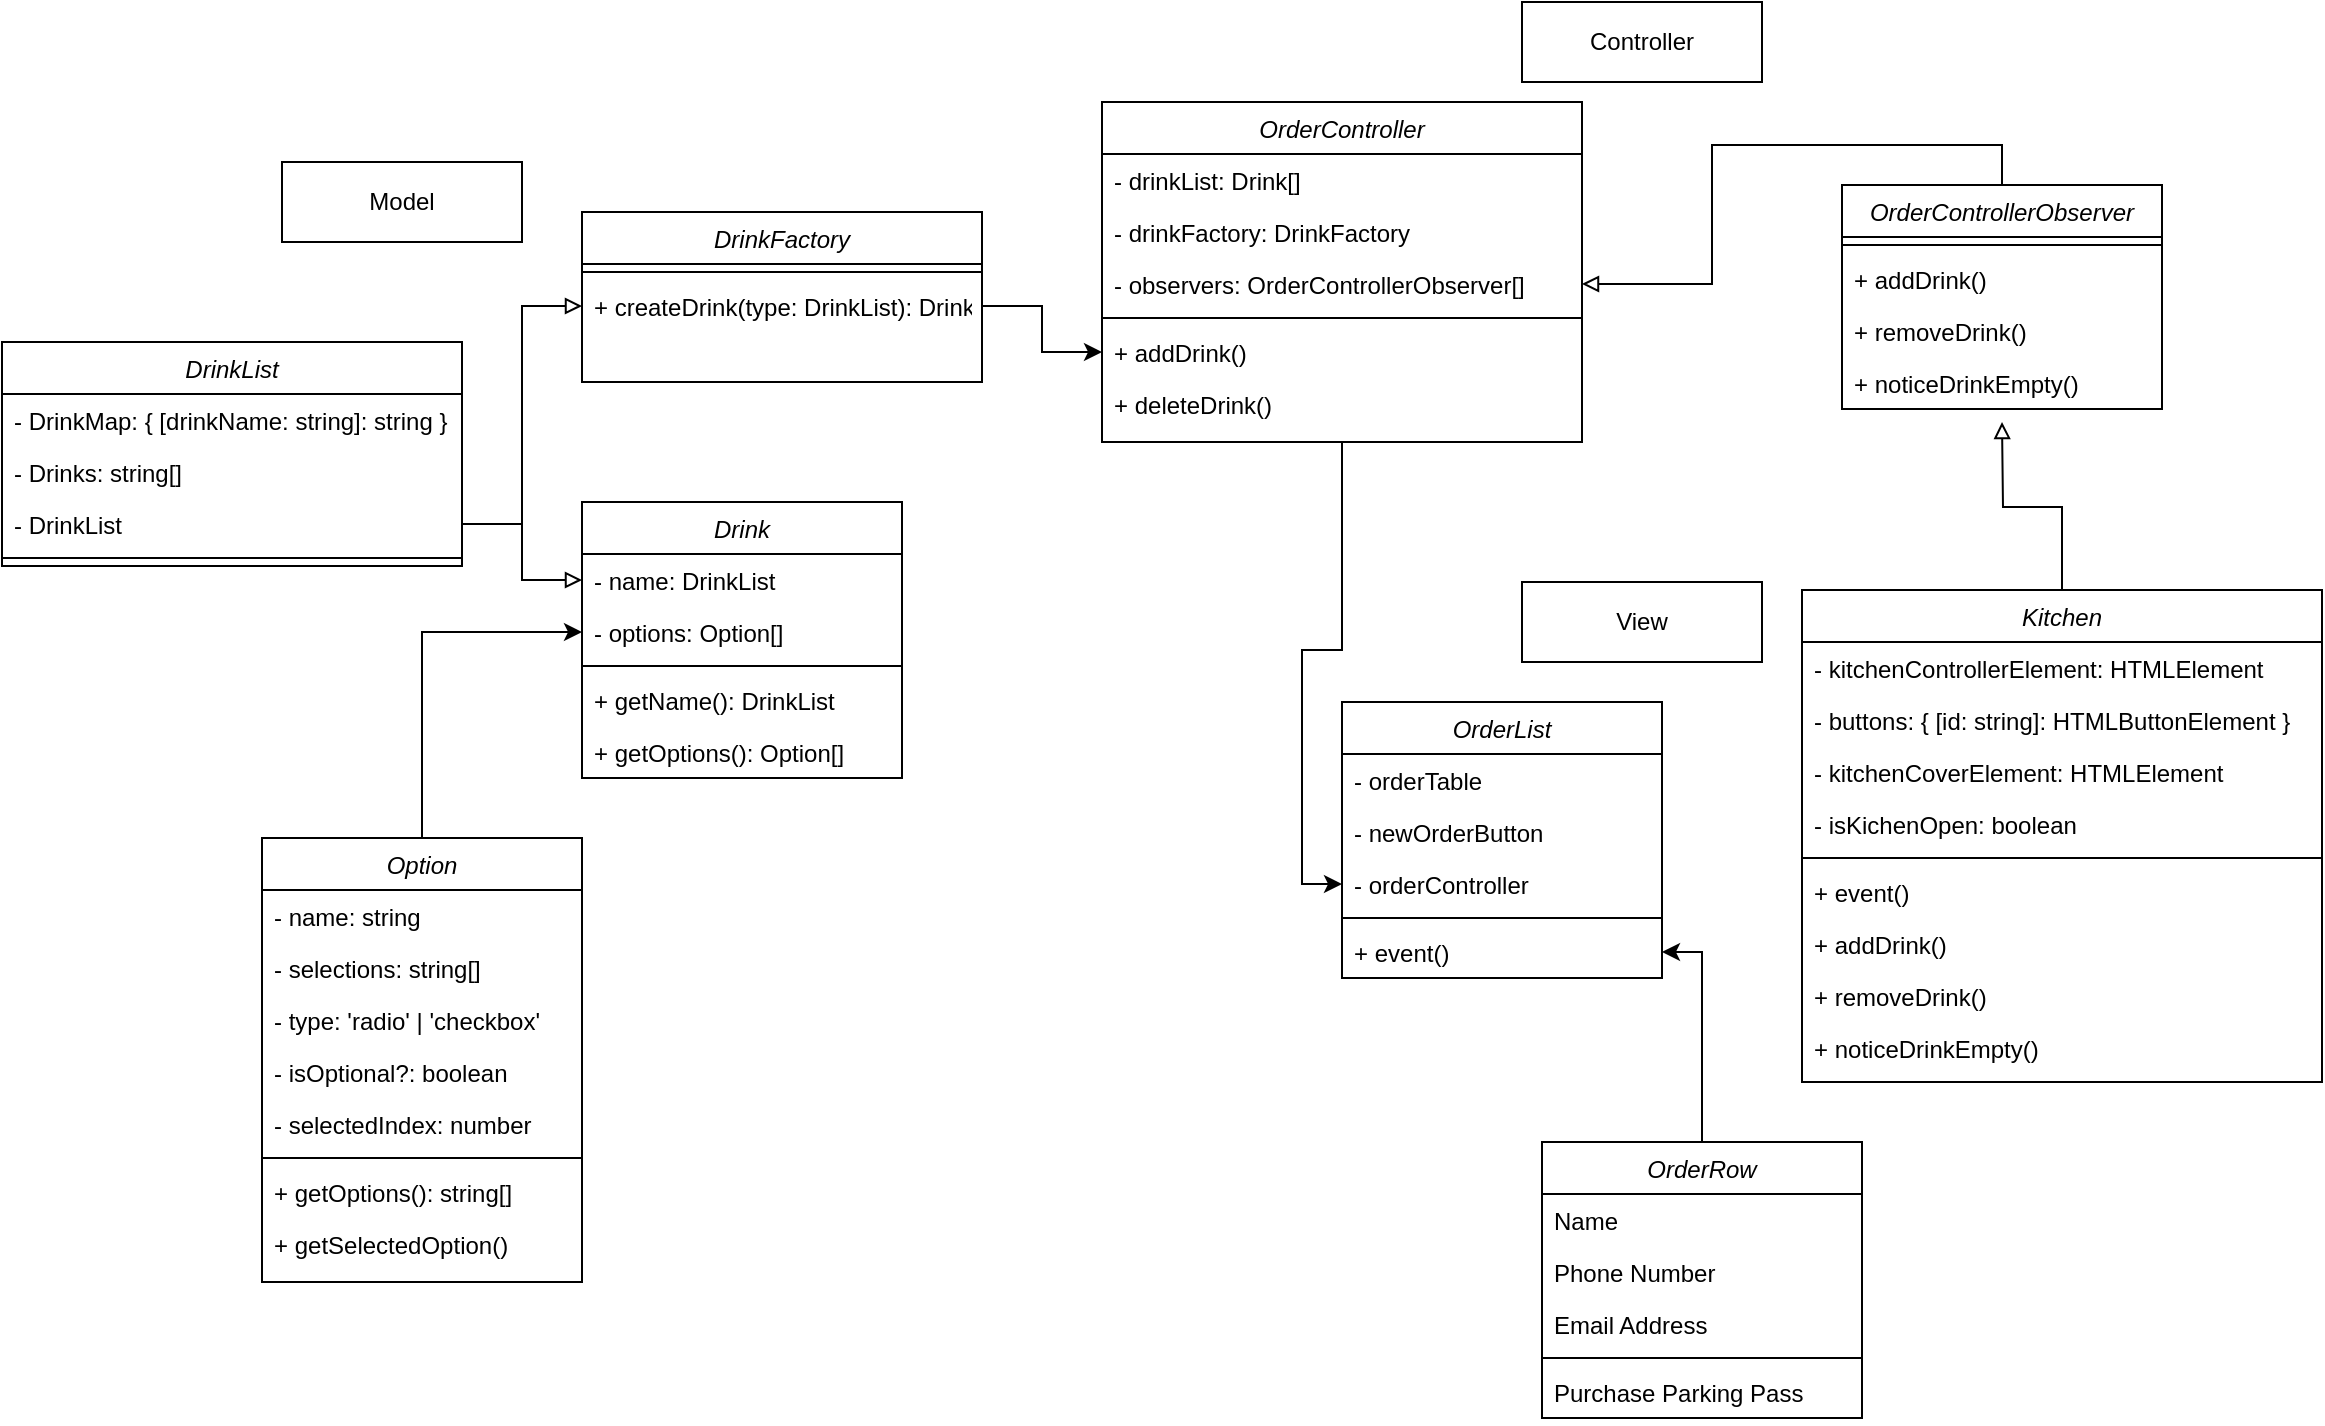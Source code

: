 <mxfile version="18.0.3" type="github">
  <diagram id="C5RBs43oDa-KdzZeNtuy" name="Page-1">
    <mxGraphModel dx="2253" dy="794" grid="1" gridSize="10" guides="1" tooltips="1" connect="1" arrows="1" fold="1" page="1" pageScale="1" pageWidth="827" pageHeight="1169" math="0" shadow="0">
      <root>
        <mxCell id="WIyWlLk6GJQsqaUBKTNV-0" />
        <mxCell id="WIyWlLk6GJQsqaUBKTNV-1" parent="WIyWlLk6GJQsqaUBKTNV-0" />
        <mxCell id="gEpDdEBGjlzeynRN5rJz-0" value="OrderList" style="swimlane;fontStyle=2;align=center;verticalAlign=top;childLayout=stackLayout;horizontal=1;startSize=26;horizontalStack=0;resizeParent=1;resizeLast=0;collapsible=1;marginBottom=0;rounded=0;shadow=0;strokeWidth=1;" vertex="1" parent="WIyWlLk6GJQsqaUBKTNV-1">
          <mxGeometry x="-60" y="370" width="160" height="138" as="geometry">
            <mxRectangle x="230" y="140" width="160" height="26" as="alternateBounds" />
          </mxGeometry>
        </mxCell>
        <mxCell id="gEpDdEBGjlzeynRN5rJz-1" value="- orderTable" style="text;align=left;verticalAlign=top;spacingLeft=4;spacingRight=4;overflow=hidden;rotatable=0;points=[[0,0.5],[1,0.5]];portConstraint=eastwest;" vertex="1" parent="gEpDdEBGjlzeynRN5rJz-0">
          <mxGeometry y="26" width="160" height="26" as="geometry" />
        </mxCell>
        <mxCell id="gEpDdEBGjlzeynRN5rJz-2" value="- newOrderButton" style="text;align=left;verticalAlign=top;spacingLeft=4;spacingRight=4;overflow=hidden;rotatable=0;points=[[0,0.5],[1,0.5]];portConstraint=eastwest;rounded=0;shadow=0;html=0;" vertex="1" parent="gEpDdEBGjlzeynRN5rJz-0">
          <mxGeometry y="52" width="160" height="26" as="geometry" />
        </mxCell>
        <mxCell id="gEpDdEBGjlzeynRN5rJz-3" value="- orderController" style="text;align=left;verticalAlign=top;spacingLeft=4;spacingRight=4;overflow=hidden;rotatable=0;points=[[0,0.5],[1,0.5]];portConstraint=eastwest;rounded=0;shadow=0;html=0;" vertex="1" parent="gEpDdEBGjlzeynRN5rJz-0">
          <mxGeometry y="78" width="160" height="26" as="geometry" />
        </mxCell>
        <mxCell id="gEpDdEBGjlzeynRN5rJz-4" value="" style="line;html=1;strokeWidth=1;align=left;verticalAlign=middle;spacingTop=-1;spacingLeft=3;spacingRight=3;rotatable=0;labelPosition=right;points=[];portConstraint=eastwest;" vertex="1" parent="gEpDdEBGjlzeynRN5rJz-0">
          <mxGeometry y="104" width="160" height="8" as="geometry" />
        </mxCell>
        <mxCell id="gEpDdEBGjlzeynRN5rJz-5" value="+ event()" style="text;align=left;verticalAlign=top;spacingLeft=4;spacingRight=4;overflow=hidden;rotatable=0;points=[[0,0.5],[1,0.5]];portConstraint=eastwest;" vertex="1" parent="gEpDdEBGjlzeynRN5rJz-0">
          <mxGeometry y="112" width="160" height="26" as="geometry" />
        </mxCell>
        <mxCell id="gEpDdEBGjlzeynRN5rJz-75" style="edgeStyle=orthogonalEdgeStyle;rounded=0;orthogonalLoop=1;jettySize=auto;html=1;exitX=0.5;exitY=1;exitDx=0;exitDy=0;entryX=0;entryY=0.5;entryDx=0;entryDy=0;endArrow=classic;endFill=1;" edge="1" parent="WIyWlLk6GJQsqaUBKTNV-1" source="gEpDdEBGjlzeynRN5rJz-6" target="gEpDdEBGjlzeynRN5rJz-3">
          <mxGeometry relative="1" as="geometry" />
        </mxCell>
        <mxCell id="gEpDdEBGjlzeynRN5rJz-6" value="OrderController" style="swimlane;fontStyle=2;align=center;verticalAlign=top;childLayout=stackLayout;horizontal=1;startSize=26;horizontalStack=0;resizeParent=1;resizeLast=0;collapsible=1;marginBottom=0;rounded=0;shadow=0;strokeWidth=1;" vertex="1" parent="WIyWlLk6GJQsqaUBKTNV-1">
          <mxGeometry x="-180" y="70" width="240" height="170" as="geometry">
            <mxRectangle x="230" y="140" width="160" height="26" as="alternateBounds" />
          </mxGeometry>
        </mxCell>
        <mxCell id="gEpDdEBGjlzeynRN5rJz-7" value="- drinkList: Drink[]" style="text;align=left;verticalAlign=top;spacingLeft=4;spacingRight=4;overflow=hidden;rotatable=0;points=[[0,0.5],[1,0.5]];portConstraint=eastwest;" vertex="1" parent="gEpDdEBGjlzeynRN5rJz-6">
          <mxGeometry y="26" width="240" height="26" as="geometry" />
        </mxCell>
        <mxCell id="gEpDdEBGjlzeynRN5rJz-8" value="- drinkFactory: DrinkFactory" style="text;align=left;verticalAlign=top;spacingLeft=4;spacingRight=4;overflow=hidden;rotatable=0;points=[[0,0.5],[1,0.5]];portConstraint=eastwest;rounded=0;shadow=0;html=0;" vertex="1" parent="gEpDdEBGjlzeynRN5rJz-6">
          <mxGeometry y="52" width="240" height="26" as="geometry" />
        </mxCell>
        <mxCell id="gEpDdEBGjlzeynRN5rJz-9" value="- observers: OrderControllerObserver[]&#xa;" style="text;align=left;verticalAlign=top;spacingLeft=4;spacingRight=4;overflow=hidden;rotatable=0;points=[[0,0.5],[1,0.5]];portConstraint=eastwest;rounded=0;shadow=0;html=0;" vertex="1" parent="gEpDdEBGjlzeynRN5rJz-6">
          <mxGeometry y="78" width="240" height="26" as="geometry" />
        </mxCell>
        <mxCell id="gEpDdEBGjlzeynRN5rJz-10" value="" style="line;html=1;strokeWidth=1;align=left;verticalAlign=middle;spacingTop=-1;spacingLeft=3;spacingRight=3;rotatable=0;labelPosition=right;points=[];portConstraint=eastwest;" vertex="1" parent="gEpDdEBGjlzeynRN5rJz-6">
          <mxGeometry y="104" width="240" height="8" as="geometry" />
        </mxCell>
        <mxCell id="gEpDdEBGjlzeynRN5rJz-11" value="+ addDrink()" style="text;align=left;verticalAlign=top;spacingLeft=4;spacingRight=4;overflow=hidden;rotatable=0;points=[[0,0.5],[1,0.5]];portConstraint=eastwest;" vertex="1" parent="gEpDdEBGjlzeynRN5rJz-6">
          <mxGeometry y="112" width="240" height="26" as="geometry" />
        </mxCell>
        <mxCell id="gEpDdEBGjlzeynRN5rJz-53" value="+ deleteDrink()" style="text;align=left;verticalAlign=top;spacingLeft=4;spacingRight=4;overflow=hidden;rotatable=0;points=[[0,0.5],[1,0.5]];portConstraint=eastwest;" vertex="1" parent="gEpDdEBGjlzeynRN5rJz-6">
          <mxGeometry y="138" width="240" height="26" as="geometry" />
        </mxCell>
        <mxCell id="gEpDdEBGjlzeynRN5rJz-12" value="Drink" style="swimlane;fontStyle=2;align=center;verticalAlign=top;childLayout=stackLayout;horizontal=1;startSize=26;horizontalStack=0;resizeParent=1;resizeLast=0;collapsible=1;marginBottom=0;rounded=0;shadow=0;strokeWidth=1;" vertex="1" parent="WIyWlLk6GJQsqaUBKTNV-1">
          <mxGeometry x="-440" y="270" width="160" height="138" as="geometry">
            <mxRectangle x="230" y="140" width="160" height="26" as="alternateBounds" />
          </mxGeometry>
        </mxCell>
        <mxCell id="gEpDdEBGjlzeynRN5rJz-13" value="- name: DrinkList" style="text;align=left;verticalAlign=top;spacingLeft=4;spacingRight=4;overflow=hidden;rotatable=0;points=[[0,0.5],[1,0.5]];portConstraint=eastwest;" vertex="1" parent="gEpDdEBGjlzeynRN5rJz-12">
          <mxGeometry y="26" width="160" height="26" as="geometry" />
        </mxCell>
        <mxCell id="gEpDdEBGjlzeynRN5rJz-14" value="- options: Option[]" style="text;align=left;verticalAlign=top;spacingLeft=4;spacingRight=4;overflow=hidden;rotatable=0;points=[[0,0.5],[1,0.5]];portConstraint=eastwest;rounded=0;shadow=0;html=0;" vertex="1" parent="gEpDdEBGjlzeynRN5rJz-12">
          <mxGeometry y="52" width="160" height="26" as="geometry" />
        </mxCell>
        <mxCell id="gEpDdEBGjlzeynRN5rJz-16" value="" style="line;html=1;strokeWidth=1;align=left;verticalAlign=middle;spacingTop=-1;spacingLeft=3;spacingRight=3;rotatable=0;labelPosition=right;points=[];portConstraint=eastwest;" vertex="1" parent="gEpDdEBGjlzeynRN5rJz-12">
          <mxGeometry y="78" width="160" height="8" as="geometry" />
        </mxCell>
        <mxCell id="gEpDdEBGjlzeynRN5rJz-17" value="+ getName(): DrinkList" style="text;align=left;verticalAlign=top;spacingLeft=4;spacingRight=4;overflow=hidden;rotatable=0;points=[[0,0.5],[1,0.5]];portConstraint=eastwest;" vertex="1" parent="gEpDdEBGjlzeynRN5rJz-12">
          <mxGeometry y="86" width="160" height="26" as="geometry" />
        </mxCell>
        <mxCell id="gEpDdEBGjlzeynRN5rJz-54" value="+ getOptions(): Option[]" style="text;align=left;verticalAlign=top;spacingLeft=4;spacingRight=4;overflow=hidden;rotatable=0;points=[[0,0.5],[1,0.5]];portConstraint=eastwest;" vertex="1" parent="gEpDdEBGjlzeynRN5rJz-12">
          <mxGeometry y="112" width="160" height="26" as="geometry" />
        </mxCell>
        <mxCell id="gEpDdEBGjlzeynRN5rJz-18" value="DrinkFactory" style="swimlane;fontStyle=2;align=center;verticalAlign=top;childLayout=stackLayout;horizontal=1;startSize=26;horizontalStack=0;resizeParent=1;resizeLast=0;collapsible=1;marginBottom=0;rounded=0;shadow=0;strokeWidth=1;" vertex="1" parent="WIyWlLk6GJQsqaUBKTNV-1">
          <mxGeometry x="-440" y="125" width="200" height="85" as="geometry">
            <mxRectangle x="230" y="140" width="160" height="26" as="alternateBounds" />
          </mxGeometry>
        </mxCell>
        <mxCell id="gEpDdEBGjlzeynRN5rJz-22" value="" style="line;html=1;strokeWidth=1;align=left;verticalAlign=middle;spacingTop=-1;spacingLeft=3;spacingRight=3;rotatable=0;labelPosition=right;points=[];portConstraint=eastwest;" vertex="1" parent="gEpDdEBGjlzeynRN5rJz-18">
          <mxGeometry y="26" width="200" height="8" as="geometry" />
        </mxCell>
        <mxCell id="gEpDdEBGjlzeynRN5rJz-23" value="+ createDrink(type: DrinkList): Drink" style="text;align=left;verticalAlign=top;spacingLeft=4;spacingRight=4;overflow=hidden;rotatable=0;points=[[0,0.5],[1,0.5]];portConstraint=eastwest;" vertex="1" parent="gEpDdEBGjlzeynRN5rJz-18">
          <mxGeometry y="34" width="200" height="26" as="geometry" />
        </mxCell>
        <mxCell id="gEpDdEBGjlzeynRN5rJz-58" style="edgeStyle=orthogonalEdgeStyle;rounded=0;orthogonalLoop=1;jettySize=auto;html=1;exitX=0.5;exitY=0;exitDx=0;exitDy=0;entryX=0;entryY=0.5;entryDx=0;entryDy=0;endArrow=classic;endFill=1;" edge="1" parent="WIyWlLk6GJQsqaUBKTNV-1" source="gEpDdEBGjlzeynRN5rJz-24" target="gEpDdEBGjlzeynRN5rJz-14">
          <mxGeometry relative="1" as="geometry" />
        </mxCell>
        <mxCell id="gEpDdEBGjlzeynRN5rJz-24" value="Option" style="swimlane;fontStyle=2;align=center;verticalAlign=top;childLayout=stackLayout;horizontal=1;startSize=26;horizontalStack=0;resizeParent=1;resizeLast=0;collapsible=1;marginBottom=0;rounded=0;shadow=0;strokeWidth=1;" vertex="1" parent="WIyWlLk6GJQsqaUBKTNV-1">
          <mxGeometry x="-600" y="438" width="160" height="222" as="geometry">
            <mxRectangle x="230" y="140" width="160" height="26" as="alternateBounds" />
          </mxGeometry>
        </mxCell>
        <mxCell id="gEpDdEBGjlzeynRN5rJz-25" value="- name: string" style="text;align=left;verticalAlign=top;spacingLeft=4;spacingRight=4;overflow=hidden;rotatable=0;points=[[0,0.5],[1,0.5]];portConstraint=eastwest;" vertex="1" parent="gEpDdEBGjlzeynRN5rJz-24">
          <mxGeometry y="26" width="160" height="26" as="geometry" />
        </mxCell>
        <mxCell id="gEpDdEBGjlzeynRN5rJz-26" value="- selections: string[]" style="text;align=left;verticalAlign=top;spacingLeft=4;spacingRight=4;overflow=hidden;rotatable=0;points=[[0,0.5],[1,0.5]];portConstraint=eastwest;rounded=0;shadow=0;html=0;" vertex="1" parent="gEpDdEBGjlzeynRN5rJz-24">
          <mxGeometry y="52" width="160" height="26" as="geometry" />
        </mxCell>
        <mxCell id="gEpDdEBGjlzeynRN5rJz-27" value="- type: &#39;radio&#39; | &#39;checkbox&#39;" style="text;align=left;verticalAlign=top;spacingLeft=4;spacingRight=4;overflow=hidden;rotatable=0;points=[[0,0.5],[1,0.5]];portConstraint=eastwest;rounded=0;shadow=0;html=0;" vertex="1" parent="gEpDdEBGjlzeynRN5rJz-24">
          <mxGeometry y="78" width="160" height="26" as="geometry" />
        </mxCell>
        <mxCell id="gEpDdEBGjlzeynRN5rJz-55" value="- isOptional?: boolean" style="text;align=left;verticalAlign=top;spacingLeft=4;spacingRight=4;overflow=hidden;rotatable=0;points=[[0,0.5],[1,0.5]];portConstraint=eastwest;rounded=0;shadow=0;html=0;" vertex="1" parent="gEpDdEBGjlzeynRN5rJz-24">
          <mxGeometry y="104" width="160" height="26" as="geometry" />
        </mxCell>
        <mxCell id="gEpDdEBGjlzeynRN5rJz-29" value="- selectedIndex: number" style="text;align=left;verticalAlign=top;spacingLeft=4;spacingRight=4;overflow=hidden;rotatable=0;points=[[0,0.5],[1,0.5]];portConstraint=eastwest;" vertex="1" parent="gEpDdEBGjlzeynRN5rJz-24">
          <mxGeometry y="130" width="160" height="26" as="geometry" />
        </mxCell>
        <mxCell id="gEpDdEBGjlzeynRN5rJz-28" value="" style="line;html=1;strokeWidth=1;align=left;verticalAlign=middle;spacingTop=-1;spacingLeft=3;spacingRight=3;rotatable=0;labelPosition=right;points=[];portConstraint=eastwest;" vertex="1" parent="gEpDdEBGjlzeynRN5rJz-24">
          <mxGeometry y="156" width="160" height="8" as="geometry" />
        </mxCell>
        <mxCell id="gEpDdEBGjlzeynRN5rJz-56" value="+ getOptions(): string[]" style="text;align=left;verticalAlign=top;spacingLeft=4;spacingRight=4;overflow=hidden;rotatable=0;points=[[0,0.5],[1,0.5]];portConstraint=eastwest;" vertex="1" parent="gEpDdEBGjlzeynRN5rJz-24">
          <mxGeometry y="164" width="160" height="26" as="geometry" />
        </mxCell>
        <mxCell id="gEpDdEBGjlzeynRN5rJz-57" value="+ getSelectedOption()" style="text;align=left;verticalAlign=top;spacingLeft=4;spacingRight=4;overflow=hidden;rotatable=0;points=[[0,0.5],[1,0.5]];portConstraint=eastwest;" vertex="1" parent="gEpDdEBGjlzeynRN5rJz-24">
          <mxGeometry y="190" width="160" height="26" as="geometry" />
        </mxCell>
        <mxCell id="gEpDdEBGjlzeynRN5rJz-69" style="edgeStyle=orthogonalEdgeStyle;rounded=0;orthogonalLoop=1;jettySize=auto;html=1;exitX=0.5;exitY=0;exitDx=0;exitDy=0;endArrow=block;endFill=0;" edge="1" parent="WIyWlLk6GJQsqaUBKTNV-1" source="gEpDdEBGjlzeynRN5rJz-30">
          <mxGeometry relative="1" as="geometry">
            <mxPoint x="270" y="230" as="targetPoint" />
          </mxGeometry>
        </mxCell>
        <mxCell id="gEpDdEBGjlzeynRN5rJz-30" value="Kitchen" style="swimlane;fontStyle=2;align=center;verticalAlign=top;childLayout=stackLayout;horizontal=1;startSize=26;horizontalStack=0;resizeParent=1;resizeLast=0;collapsible=1;marginBottom=0;rounded=0;shadow=0;strokeWidth=1;" vertex="1" parent="WIyWlLk6GJQsqaUBKTNV-1">
          <mxGeometry x="170" y="314" width="260" height="246" as="geometry">
            <mxRectangle x="230" y="140" width="160" height="26" as="alternateBounds" />
          </mxGeometry>
        </mxCell>
        <mxCell id="gEpDdEBGjlzeynRN5rJz-31" value="- kitchenControllerElement: HTMLElement" style="text;align=left;verticalAlign=top;spacingLeft=4;spacingRight=4;overflow=hidden;rotatable=0;points=[[0,0.5],[1,0.5]];portConstraint=eastwest;" vertex="1" parent="gEpDdEBGjlzeynRN5rJz-30">
          <mxGeometry y="26" width="260" height="26" as="geometry" />
        </mxCell>
        <mxCell id="gEpDdEBGjlzeynRN5rJz-32" value="- buttons: { [id: string]: HTMLButtonElement }" style="text;align=left;verticalAlign=top;spacingLeft=4;spacingRight=4;overflow=hidden;rotatable=0;points=[[0,0.5],[1,0.5]];portConstraint=eastwest;rounded=0;shadow=0;html=0;" vertex="1" parent="gEpDdEBGjlzeynRN5rJz-30">
          <mxGeometry y="52" width="260" height="26" as="geometry" />
        </mxCell>
        <mxCell id="gEpDdEBGjlzeynRN5rJz-33" value="- kitchenCoverElement: HTMLElement" style="text;align=left;verticalAlign=top;spacingLeft=4;spacingRight=4;overflow=hidden;rotatable=0;points=[[0,0.5],[1,0.5]];portConstraint=eastwest;rounded=0;shadow=0;html=0;" vertex="1" parent="gEpDdEBGjlzeynRN5rJz-30">
          <mxGeometry y="78" width="260" height="26" as="geometry" />
        </mxCell>
        <mxCell id="gEpDdEBGjlzeynRN5rJz-70" value="- isKichenOpen: boolean" style="text;align=left;verticalAlign=top;spacingLeft=4;spacingRight=4;overflow=hidden;rotatable=0;points=[[0,0.5],[1,0.5]];portConstraint=eastwest;rounded=0;shadow=0;html=0;" vertex="1" parent="gEpDdEBGjlzeynRN5rJz-30">
          <mxGeometry y="104" width="260" height="26" as="geometry" />
        </mxCell>
        <mxCell id="gEpDdEBGjlzeynRN5rJz-34" value="" style="line;html=1;strokeWidth=1;align=left;verticalAlign=middle;spacingTop=-1;spacingLeft=3;spacingRight=3;rotatable=0;labelPosition=right;points=[];portConstraint=eastwest;" vertex="1" parent="gEpDdEBGjlzeynRN5rJz-30">
          <mxGeometry y="130" width="260" height="8" as="geometry" />
        </mxCell>
        <mxCell id="gEpDdEBGjlzeynRN5rJz-35" value="+ event()" style="text;align=left;verticalAlign=top;spacingLeft=4;spacingRight=4;overflow=hidden;rotatable=0;points=[[0,0.5],[1,0.5]];portConstraint=eastwest;" vertex="1" parent="gEpDdEBGjlzeynRN5rJz-30">
          <mxGeometry y="138" width="260" height="26" as="geometry" />
        </mxCell>
        <mxCell id="gEpDdEBGjlzeynRN5rJz-72" value="+ addDrink()" style="text;align=left;verticalAlign=top;spacingLeft=4;spacingRight=4;overflow=hidden;rotatable=0;points=[[0,0.5],[1,0.5]];portConstraint=eastwest;" vertex="1" parent="gEpDdEBGjlzeynRN5rJz-30">
          <mxGeometry y="164" width="260" height="26" as="geometry" />
        </mxCell>
        <mxCell id="gEpDdEBGjlzeynRN5rJz-73" value="+ removeDrink()" style="text;align=left;verticalAlign=top;spacingLeft=4;spacingRight=4;overflow=hidden;rotatable=0;points=[[0,0.5],[1,0.5]];portConstraint=eastwest;" vertex="1" parent="gEpDdEBGjlzeynRN5rJz-30">
          <mxGeometry y="190" width="260" height="26" as="geometry" />
        </mxCell>
        <mxCell id="gEpDdEBGjlzeynRN5rJz-74" value="+ noticeDrinkEmpty()" style="text;align=left;verticalAlign=top;spacingLeft=4;spacingRight=4;overflow=hidden;rotatable=0;points=[[0,0.5],[1,0.5]];portConstraint=eastwest;" vertex="1" parent="gEpDdEBGjlzeynRN5rJz-30">
          <mxGeometry y="216" width="260" height="26" as="geometry" />
        </mxCell>
        <mxCell id="gEpDdEBGjlzeynRN5rJz-42" style="edgeStyle=orthogonalEdgeStyle;rounded=0;orthogonalLoop=1;jettySize=auto;html=1;exitX=0.5;exitY=0;exitDx=0;exitDy=0;entryX=1;entryY=0.5;entryDx=0;entryDy=0;" edge="1" parent="WIyWlLk6GJQsqaUBKTNV-1" source="gEpDdEBGjlzeynRN5rJz-36" target="gEpDdEBGjlzeynRN5rJz-5">
          <mxGeometry relative="1" as="geometry" />
        </mxCell>
        <mxCell id="gEpDdEBGjlzeynRN5rJz-36" value="OrderRow" style="swimlane;fontStyle=2;align=center;verticalAlign=top;childLayout=stackLayout;horizontal=1;startSize=26;horizontalStack=0;resizeParent=1;resizeLast=0;collapsible=1;marginBottom=0;rounded=0;shadow=0;strokeWidth=1;" vertex="1" parent="WIyWlLk6GJQsqaUBKTNV-1">
          <mxGeometry x="40" y="590" width="160" height="138" as="geometry">
            <mxRectangle x="230" y="140" width="160" height="26" as="alternateBounds" />
          </mxGeometry>
        </mxCell>
        <mxCell id="gEpDdEBGjlzeynRN5rJz-37" value="Name" style="text;align=left;verticalAlign=top;spacingLeft=4;spacingRight=4;overflow=hidden;rotatable=0;points=[[0,0.5],[1,0.5]];portConstraint=eastwest;" vertex="1" parent="gEpDdEBGjlzeynRN5rJz-36">
          <mxGeometry y="26" width="160" height="26" as="geometry" />
        </mxCell>
        <mxCell id="gEpDdEBGjlzeynRN5rJz-38" value="Phone Number" style="text;align=left;verticalAlign=top;spacingLeft=4;spacingRight=4;overflow=hidden;rotatable=0;points=[[0,0.5],[1,0.5]];portConstraint=eastwest;rounded=0;shadow=0;html=0;" vertex="1" parent="gEpDdEBGjlzeynRN5rJz-36">
          <mxGeometry y="52" width="160" height="26" as="geometry" />
        </mxCell>
        <mxCell id="gEpDdEBGjlzeynRN5rJz-39" value="Email Address" style="text;align=left;verticalAlign=top;spacingLeft=4;spacingRight=4;overflow=hidden;rotatable=0;points=[[0,0.5],[1,0.5]];portConstraint=eastwest;rounded=0;shadow=0;html=0;" vertex="1" parent="gEpDdEBGjlzeynRN5rJz-36">
          <mxGeometry y="78" width="160" height="26" as="geometry" />
        </mxCell>
        <mxCell id="gEpDdEBGjlzeynRN5rJz-40" value="" style="line;html=1;strokeWidth=1;align=left;verticalAlign=middle;spacingTop=-1;spacingLeft=3;spacingRight=3;rotatable=0;labelPosition=right;points=[];portConstraint=eastwest;" vertex="1" parent="gEpDdEBGjlzeynRN5rJz-36">
          <mxGeometry y="104" width="160" height="8" as="geometry" />
        </mxCell>
        <mxCell id="gEpDdEBGjlzeynRN5rJz-41" value="Purchase Parking Pass" style="text;align=left;verticalAlign=top;spacingLeft=4;spacingRight=4;overflow=hidden;rotatable=0;points=[[0,0.5],[1,0.5]];portConstraint=eastwest;" vertex="1" parent="gEpDdEBGjlzeynRN5rJz-36">
          <mxGeometry y="112" width="160" height="26" as="geometry" />
        </mxCell>
        <mxCell id="gEpDdEBGjlzeynRN5rJz-68" style="edgeStyle=orthogonalEdgeStyle;rounded=0;orthogonalLoop=1;jettySize=auto;html=1;exitX=0.5;exitY=0;exitDx=0;exitDy=0;entryX=1;entryY=0.5;entryDx=0;entryDy=0;endArrow=block;endFill=0;" edge="1" parent="WIyWlLk6GJQsqaUBKTNV-1" source="gEpDdEBGjlzeynRN5rJz-43" target="gEpDdEBGjlzeynRN5rJz-9">
          <mxGeometry relative="1" as="geometry" />
        </mxCell>
        <mxCell id="gEpDdEBGjlzeynRN5rJz-43" value="OrderControllerObserver" style="swimlane;fontStyle=2;align=center;verticalAlign=top;childLayout=stackLayout;horizontal=1;startSize=26;horizontalStack=0;resizeParent=1;resizeLast=0;collapsible=1;marginBottom=0;rounded=0;shadow=0;strokeWidth=1;" vertex="1" parent="WIyWlLk6GJQsqaUBKTNV-1">
          <mxGeometry x="190" y="111.5" width="160" height="112" as="geometry">
            <mxRectangle x="230" y="140" width="160" height="26" as="alternateBounds" />
          </mxGeometry>
        </mxCell>
        <mxCell id="gEpDdEBGjlzeynRN5rJz-47" value="" style="line;html=1;strokeWidth=1;align=left;verticalAlign=middle;spacingTop=-1;spacingLeft=3;spacingRight=3;rotatable=0;labelPosition=right;points=[];portConstraint=eastwest;" vertex="1" parent="gEpDdEBGjlzeynRN5rJz-43">
          <mxGeometry y="26" width="160" height="8" as="geometry" />
        </mxCell>
        <mxCell id="gEpDdEBGjlzeynRN5rJz-48" value="+ addDrink()" style="text;align=left;verticalAlign=top;spacingLeft=4;spacingRight=4;overflow=hidden;rotatable=0;points=[[0,0.5],[1,0.5]];portConstraint=eastwest;" vertex="1" parent="gEpDdEBGjlzeynRN5rJz-43">
          <mxGeometry y="34" width="160" height="26" as="geometry" />
        </mxCell>
        <mxCell id="gEpDdEBGjlzeynRN5rJz-49" value="+ removeDrink()" style="text;align=left;verticalAlign=top;spacingLeft=4;spacingRight=4;overflow=hidden;rotatable=0;points=[[0,0.5],[1,0.5]];portConstraint=eastwest;" vertex="1" parent="gEpDdEBGjlzeynRN5rJz-43">
          <mxGeometry y="60" width="160" height="26" as="geometry" />
        </mxCell>
        <mxCell id="gEpDdEBGjlzeynRN5rJz-50" value="+ noticeDrinkEmpty()" style="text;align=left;verticalAlign=top;spacingLeft=4;spacingRight=4;overflow=hidden;rotatable=0;points=[[0,0.5],[1,0.5]];portConstraint=eastwest;" vertex="1" parent="gEpDdEBGjlzeynRN5rJz-43">
          <mxGeometry y="86" width="160" height="26" as="geometry" />
        </mxCell>
        <mxCell id="gEpDdEBGjlzeynRN5rJz-59" value="DrinkList" style="swimlane;fontStyle=2;align=center;verticalAlign=top;childLayout=stackLayout;horizontal=1;startSize=26;horizontalStack=0;resizeParent=1;resizeLast=0;collapsible=1;marginBottom=0;rounded=0;shadow=0;strokeWidth=1;" vertex="1" parent="WIyWlLk6GJQsqaUBKTNV-1">
          <mxGeometry x="-730" y="190" width="230" height="112" as="geometry">
            <mxRectangle x="230" y="140" width="160" height="26" as="alternateBounds" />
          </mxGeometry>
        </mxCell>
        <mxCell id="gEpDdEBGjlzeynRN5rJz-62" value="- DrinkMap: { [drinkName: string]: string }" style="text;align=left;verticalAlign=top;spacingLeft=4;spacingRight=4;overflow=hidden;rotatable=0;points=[[0,0.5],[1,0.5]];portConstraint=eastwest;" vertex="1" parent="gEpDdEBGjlzeynRN5rJz-59">
          <mxGeometry y="26" width="230" height="26" as="geometry" />
        </mxCell>
        <mxCell id="gEpDdEBGjlzeynRN5rJz-63" value="- Drinks: string[]" style="text;align=left;verticalAlign=top;spacingLeft=4;spacingRight=4;overflow=hidden;rotatable=0;points=[[0,0.5],[1,0.5]];portConstraint=eastwest;" vertex="1" parent="gEpDdEBGjlzeynRN5rJz-59">
          <mxGeometry y="52" width="230" height="26" as="geometry" />
        </mxCell>
        <mxCell id="gEpDdEBGjlzeynRN5rJz-64" value="- DrinkList" style="text;align=left;verticalAlign=top;spacingLeft=4;spacingRight=4;overflow=hidden;rotatable=0;points=[[0,0.5],[1,0.5]];portConstraint=eastwest;" vertex="1" parent="gEpDdEBGjlzeynRN5rJz-59">
          <mxGeometry y="78" width="230" height="26" as="geometry" />
        </mxCell>
        <mxCell id="gEpDdEBGjlzeynRN5rJz-60" value="" style="line;html=1;strokeWidth=1;align=left;verticalAlign=middle;spacingTop=-1;spacingLeft=3;spacingRight=3;rotatable=0;labelPosition=right;points=[];portConstraint=eastwest;" vertex="1" parent="gEpDdEBGjlzeynRN5rJz-59">
          <mxGeometry y="104" width="230" height="8" as="geometry" />
        </mxCell>
        <mxCell id="gEpDdEBGjlzeynRN5rJz-65" style="edgeStyle=orthogonalEdgeStyle;rounded=0;orthogonalLoop=1;jettySize=auto;html=1;exitX=1;exitY=0.5;exitDx=0;exitDy=0;entryX=0;entryY=0.5;entryDx=0;entryDy=0;endArrow=block;endFill=0;" edge="1" parent="WIyWlLk6GJQsqaUBKTNV-1" source="gEpDdEBGjlzeynRN5rJz-64" target="gEpDdEBGjlzeynRN5rJz-13">
          <mxGeometry relative="1" as="geometry" />
        </mxCell>
        <mxCell id="gEpDdEBGjlzeynRN5rJz-66" style="edgeStyle=orthogonalEdgeStyle;rounded=0;orthogonalLoop=1;jettySize=auto;html=1;exitX=1;exitY=0.5;exitDx=0;exitDy=0;entryX=0;entryY=0.5;entryDx=0;entryDy=0;endArrow=block;endFill=0;" edge="1" parent="WIyWlLk6GJQsqaUBKTNV-1" source="gEpDdEBGjlzeynRN5rJz-64" target="gEpDdEBGjlzeynRN5rJz-23">
          <mxGeometry relative="1" as="geometry" />
        </mxCell>
        <mxCell id="gEpDdEBGjlzeynRN5rJz-67" style="edgeStyle=orthogonalEdgeStyle;rounded=0;orthogonalLoop=1;jettySize=auto;html=1;exitX=1;exitY=0.5;exitDx=0;exitDy=0;entryX=0;entryY=0.5;entryDx=0;entryDy=0;endArrow=classic;endFill=1;" edge="1" parent="WIyWlLk6GJQsqaUBKTNV-1" source="gEpDdEBGjlzeynRN5rJz-23" target="gEpDdEBGjlzeynRN5rJz-11">
          <mxGeometry relative="1" as="geometry" />
        </mxCell>
        <mxCell id="gEpDdEBGjlzeynRN5rJz-80" value="View" style="rounded=0;whiteSpace=wrap;html=1;" vertex="1" parent="WIyWlLk6GJQsqaUBKTNV-1">
          <mxGeometry x="30" y="310" width="120" height="40" as="geometry" />
        </mxCell>
        <mxCell id="gEpDdEBGjlzeynRN5rJz-82" value="Controller" style="rounded=0;whiteSpace=wrap;html=1;" vertex="1" parent="WIyWlLk6GJQsqaUBKTNV-1">
          <mxGeometry x="30" y="20" width="120" height="40" as="geometry" />
        </mxCell>
        <mxCell id="gEpDdEBGjlzeynRN5rJz-84" value="Model" style="rounded=0;whiteSpace=wrap;html=1;" vertex="1" parent="WIyWlLk6GJQsqaUBKTNV-1">
          <mxGeometry x="-590" y="100" width="120" height="40" as="geometry" />
        </mxCell>
      </root>
    </mxGraphModel>
  </diagram>
</mxfile>
